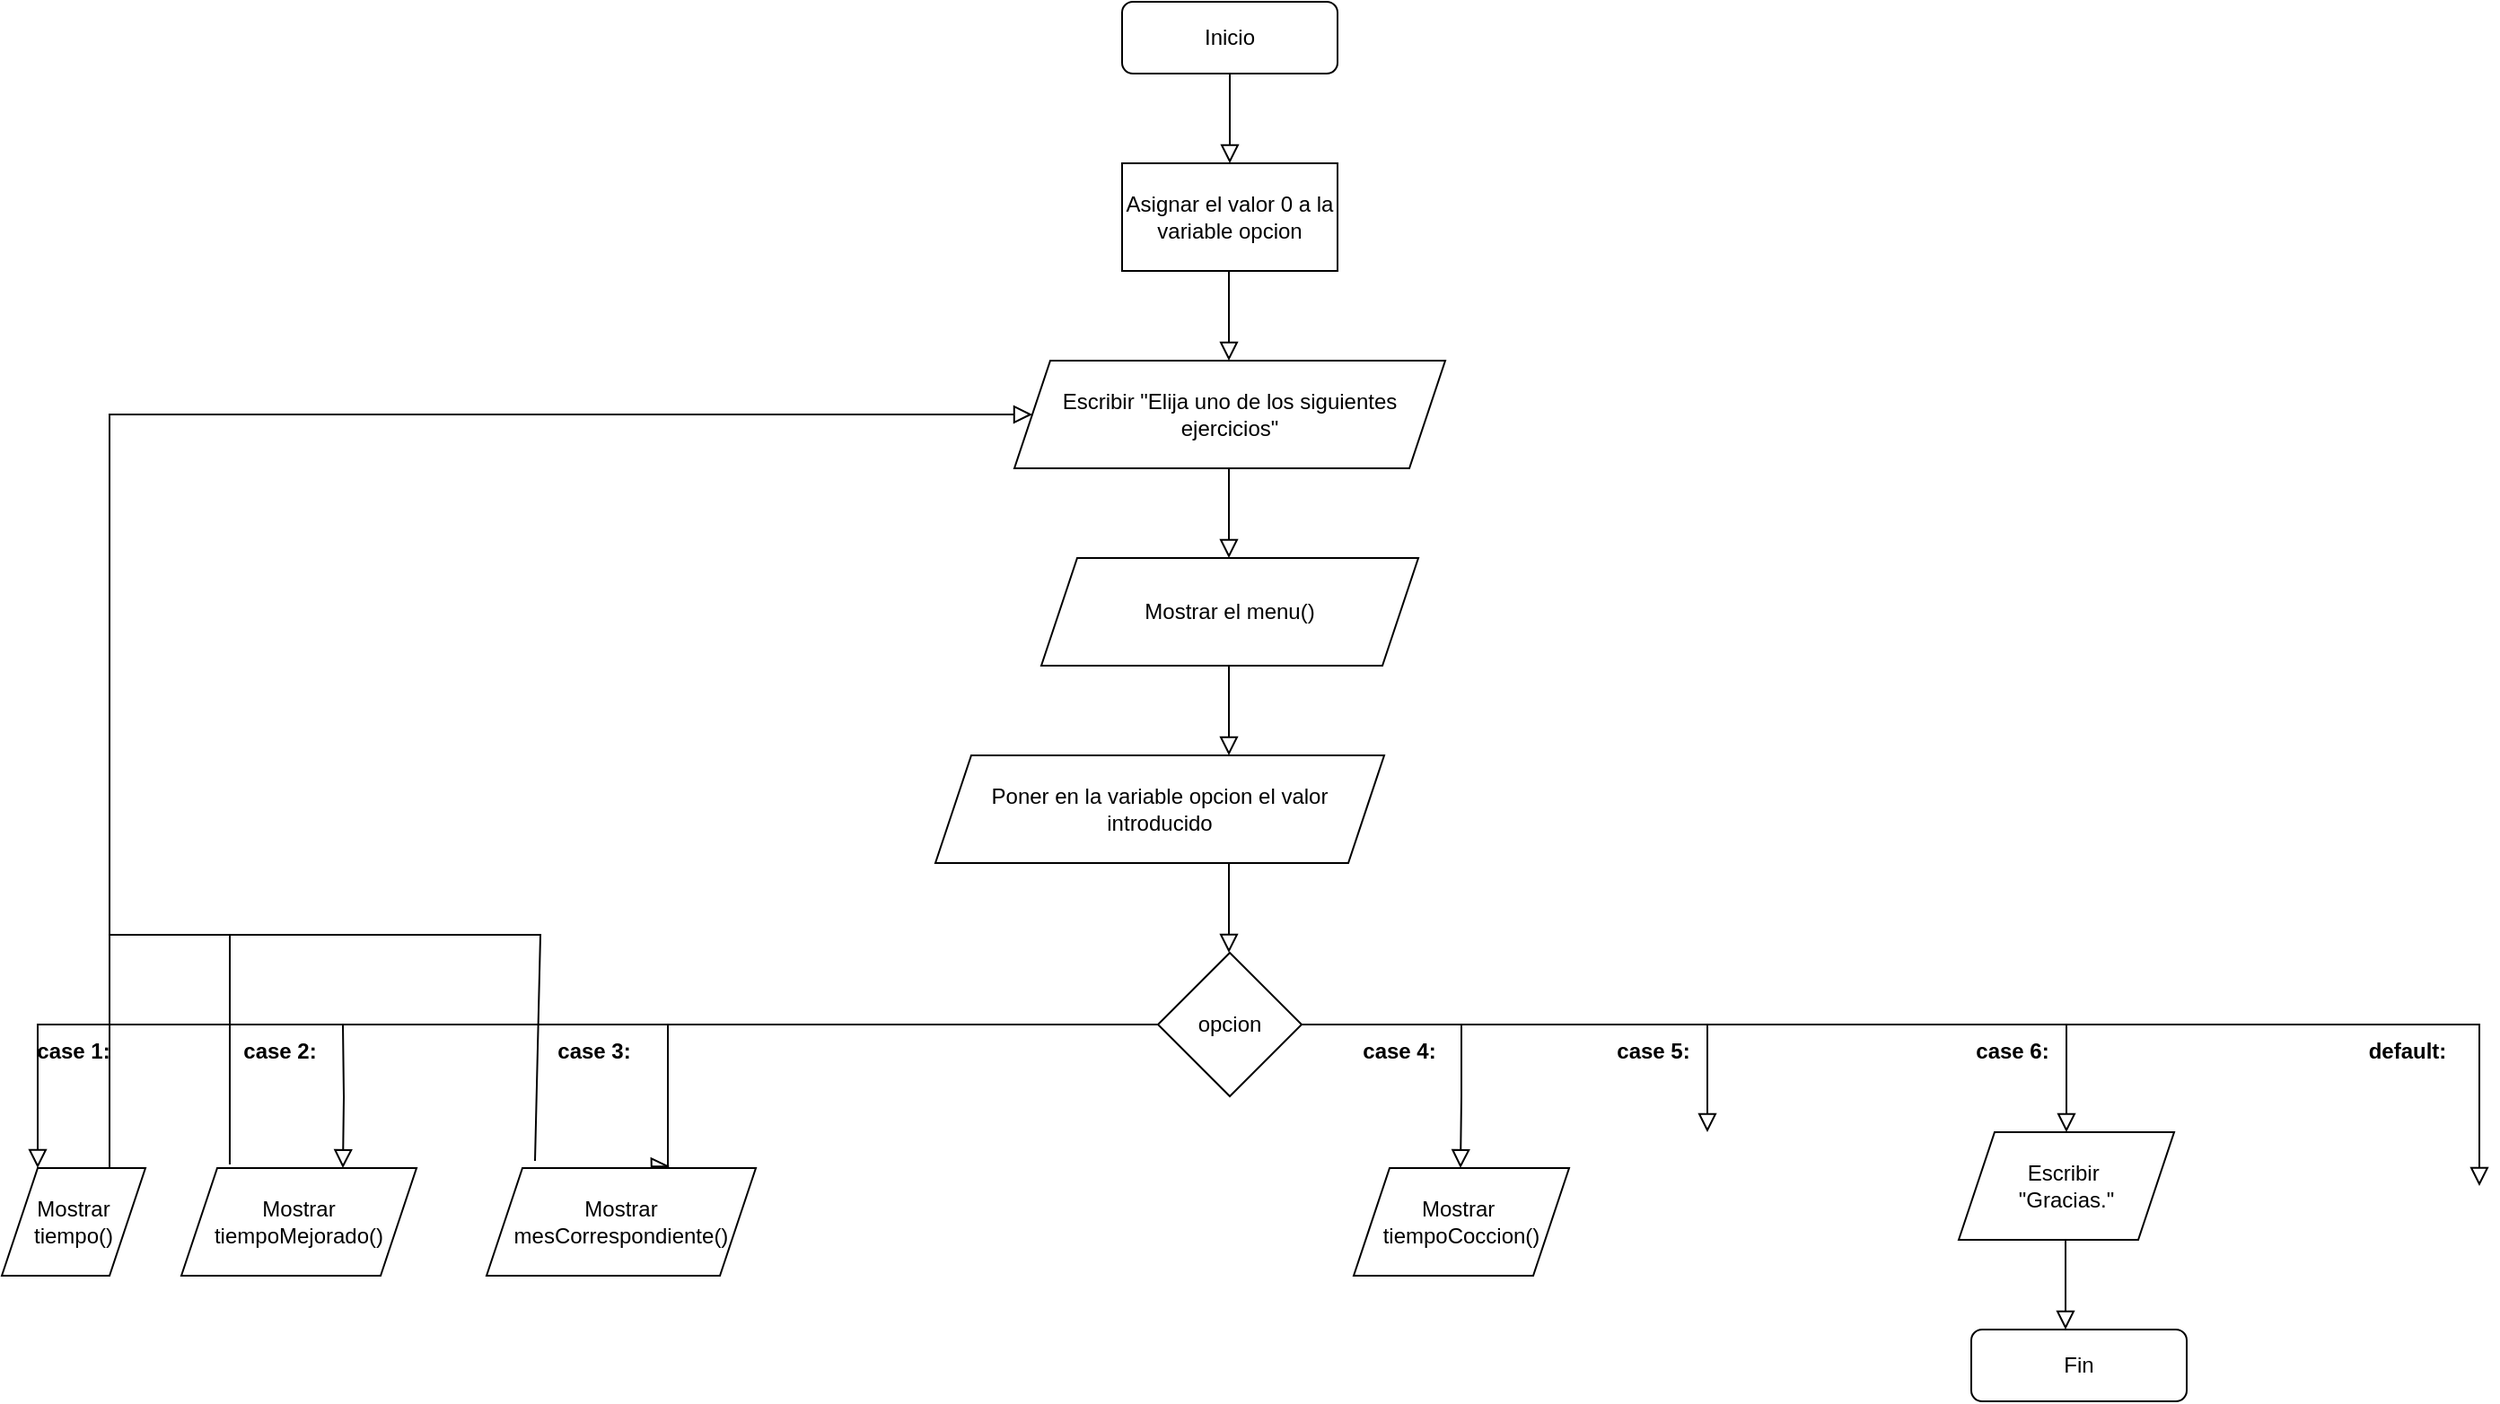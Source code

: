 <mxfile version="16.5.6" type="github">
  <diagram id="C5RBs43oDa-KdzZeNtuy" name="Page-1">
    <mxGraphModel dx="2244" dy="794" grid="1" gridSize="10" guides="1" tooltips="1" connect="1" arrows="1" fold="1" page="1" pageScale="1" pageWidth="827" pageHeight="1169" math="0" shadow="0">
      <root>
        <mxCell id="WIyWlLk6GJQsqaUBKTNV-0" />
        <mxCell id="WIyWlLk6GJQsqaUBKTNV-1" parent="WIyWlLk6GJQsqaUBKTNV-0" />
        <mxCell id="WIyWlLk6GJQsqaUBKTNV-2" value="" style="rounded=0;html=1;jettySize=auto;orthogonalLoop=1;fontSize=11;endArrow=block;endFill=0;endSize=8;strokeWidth=1;shadow=0;labelBackgroundColor=none;edgeStyle=orthogonalEdgeStyle;" parent="WIyWlLk6GJQsqaUBKTNV-1" source="WIyWlLk6GJQsqaUBKTNV-3" edge="1">
          <mxGeometry relative="1" as="geometry">
            <mxPoint x="414" y="100" as="targetPoint" />
          </mxGeometry>
        </mxCell>
        <mxCell id="WIyWlLk6GJQsqaUBKTNV-3" value="Inicio" style="rounded=1;whiteSpace=wrap;html=1;fontSize=12;glass=0;strokeWidth=1;shadow=0;" parent="WIyWlLk6GJQsqaUBKTNV-1" vertex="1">
          <mxGeometry x="354" y="10" width="120" height="40" as="geometry" />
        </mxCell>
        <mxCell id="WIyWlLk6GJQsqaUBKTNV-11" value="Fin" style="rounded=1;whiteSpace=wrap;html=1;fontSize=12;glass=0;strokeWidth=1;shadow=0;" parent="WIyWlLk6GJQsqaUBKTNV-1" vertex="1">
          <mxGeometry x="827" y="750" width="120" height="40" as="geometry" />
        </mxCell>
        <mxCell id="yyxiZFKW22LoZUIJejNY-0" value="Asignar el valor 0 a la variable opcion" style="rounded=0;whiteSpace=wrap;html=1;" vertex="1" parent="WIyWlLk6GJQsqaUBKTNV-1">
          <mxGeometry x="354" y="100" width="120" height="60" as="geometry" />
        </mxCell>
        <mxCell id="yyxiZFKW22LoZUIJejNY-1" value="" style="rounded=0;html=1;jettySize=auto;orthogonalLoop=1;fontSize=11;endArrow=block;endFill=0;endSize=8;strokeWidth=1;shadow=0;labelBackgroundColor=none;edgeStyle=orthogonalEdgeStyle;" edge="1" parent="WIyWlLk6GJQsqaUBKTNV-1">
          <mxGeometry relative="1" as="geometry">
            <mxPoint x="413.5" y="160" as="sourcePoint" />
            <mxPoint x="413.5" y="210" as="targetPoint" />
          </mxGeometry>
        </mxCell>
        <mxCell id="yyxiZFKW22LoZUIJejNY-2" value="Escribir &quot;Elija uno de los siguientes ejercicios&quot;" style="shape=parallelogram;perimeter=parallelogramPerimeter;whiteSpace=wrap;html=1;fixedSize=1;" vertex="1" parent="WIyWlLk6GJQsqaUBKTNV-1">
          <mxGeometry x="294" y="210" width="240" height="60" as="geometry" />
        </mxCell>
        <mxCell id="yyxiZFKW22LoZUIJejNY-3" value="" style="rounded=0;html=1;jettySize=auto;orthogonalLoop=1;fontSize=11;endArrow=block;endFill=0;endSize=8;strokeWidth=1;shadow=0;labelBackgroundColor=none;edgeStyle=orthogonalEdgeStyle;" edge="1" parent="WIyWlLk6GJQsqaUBKTNV-1">
          <mxGeometry relative="1" as="geometry">
            <mxPoint x="413.5" y="270" as="sourcePoint" />
            <mxPoint x="413.5" y="320" as="targetPoint" />
          </mxGeometry>
        </mxCell>
        <mxCell id="yyxiZFKW22LoZUIJejNY-4" value="Mostrar el menu()" style="shape=parallelogram;perimeter=parallelogramPerimeter;whiteSpace=wrap;html=1;fixedSize=1;" vertex="1" parent="WIyWlLk6GJQsqaUBKTNV-1">
          <mxGeometry x="309" y="320" width="210" height="60" as="geometry" />
        </mxCell>
        <mxCell id="yyxiZFKW22LoZUIJejNY-5" value="" style="rounded=0;html=1;jettySize=auto;orthogonalLoop=1;fontSize=11;endArrow=block;endFill=0;endSize=8;strokeWidth=1;shadow=0;labelBackgroundColor=none;edgeStyle=orthogonalEdgeStyle;" edge="1" parent="WIyWlLk6GJQsqaUBKTNV-1">
          <mxGeometry relative="1" as="geometry">
            <mxPoint x="413.5" y="380" as="sourcePoint" />
            <mxPoint x="413.5" y="430" as="targetPoint" />
          </mxGeometry>
        </mxCell>
        <mxCell id="yyxiZFKW22LoZUIJejNY-6" value="Poner en la variable opcion el valor introducido" style="shape=parallelogram;perimeter=parallelogramPerimeter;whiteSpace=wrap;html=1;fixedSize=1;" vertex="1" parent="WIyWlLk6GJQsqaUBKTNV-1">
          <mxGeometry x="250" y="430" width="250" height="60" as="geometry" />
        </mxCell>
        <mxCell id="yyxiZFKW22LoZUIJejNY-7" value="" style="rounded=0;html=1;jettySize=auto;orthogonalLoop=1;fontSize=11;endArrow=block;endFill=0;endSize=8;strokeWidth=1;shadow=0;labelBackgroundColor=none;edgeStyle=orthogonalEdgeStyle;" edge="1" parent="WIyWlLk6GJQsqaUBKTNV-1">
          <mxGeometry relative="1" as="geometry">
            <mxPoint x="413.5" y="490" as="sourcePoint" />
            <mxPoint x="413.5" y="540" as="targetPoint" />
          </mxGeometry>
        </mxCell>
        <mxCell id="yyxiZFKW22LoZUIJejNY-8" value="opcion" style="rhombus;whiteSpace=wrap;html=1;" vertex="1" parent="WIyWlLk6GJQsqaUBKTNV-1">
          <mxGeometry x="374" y="540" width="80" height="80" as="geometry" />
        </mxCell>
        <mxCell id="yyxiZFKW22LoZUIJejNY-14" value="&lt;b&gt;case 1:&lt;/b&gt;" style="text;html=1;strokeColor=none;fillColor=none;align=center;verticalAlign=middle;whiteSpace=wrap;rounded=0;" vertex="1" parent="WIyWlLk6GJQsqaUBKTNV-1">
          <mxGeometry x="-255" y="580" width="50" height="30" as="geometry" />
        </mxCell>
        <mxCell id="yyxiZFKW22LoZUIJejNY-15" value="" style="rounded=0;html=1;jettySize=auto;orthogonalLoop=1;fontSize=11;endArrow=block;endFill=0;endSize=8;strokeWidth=1;shadow=0;labelBackgroundColor=none;edgeStyle=orthogonalEdgeStyle;exitX=0;exitY=0.5;exitDx=0;exitDy=0;entryX=0.25;entryY=0;entryDx=0;entryDy=0;" edge="1" parent="WIyWlLk6GJQsqaUBKTNV-1" source="yyxiZFKW22LoZUIJejNY-8" target="yyxiZFKW22LoZUIJejNY-29">
          <mxGeometry relative="1" as="geometry">
            <mxPoint x="350" y="580" as="sourcePoint" />
            <mxPoint x="60" y="640" as="targetPoint" />
            <Array as="points">
              <mxPoint x="-250" y="580" />
            </Array>
          </mxGeometry>
        </mxCell>
        <mxCell id="yyxiZFKW22LoZUIJejNY-17" value="" style="rounded=0;html=1;jettySize=auto;orthogonalLoop=1;fontSize=11;endArrow=block;endFill=0;endSize=8;strokeWidth=1;shadow=0;labelBackgroundColor=none;edgeStyle=orthogonalEdgeStyle;entryX=0.68;entryY=-0.017;entryDx=0;entryDy=0;entryPerimeter=0;" edge="1" parent="WIyWlLk6GJQsqaUBKTNV-1" target="yyxiZFKW22LoZUIJejNY-31">
          <mxGeometry relative="1" as="geometry">
            <mxPoint x="100" y="580" as="sourcePoint" />
            <mxPoint x="100" y="650" as="targetPoint" />
            <Array as="points">
              <mxPoint x="101" y="659" />
            </Array>
          </mxGeometry>
        </mxCell>
        <mxCell id="yyxiZFKW22LoZUIJejNY-18" value="" style="rounded=0;html=1;jettySize=auto;orthogonalLoop=1;fontSize=11;endArrow=block;endFill=0;endSize=8;strokeWidth=1;shadow=0;labelBackgroundColor=none;edgeStyle=orthogonalEdgeStyle;" edge="1" parent="WIyWlLk6GJQsqaUBKTNV-1">
          <mxGeometry relative="1" as="geometry">
            <mxPoint x="543" y="580" as="sourcePoint" />
            <mxPoint x="542.5" y="660" as="targetPoint" />
            <Array as="points">
              <mxPoint x="542.5" y="620" />
              <mxPoint x="542.5" y="620" />
            </Array>
          </mxGeometry>
        </mxCell>
        <mxCell id="yyxiZFKW22LoZUIJejNY-19" value="" style="rounded=0;html=1;jettySize=auto;orthogonalLoop=1;fontSize=11;endArrow=block;endFill=0;endSize=8;strokeWidth=1;shadow=0;labelBackgroundColor=none;edgeStyle=orthogonalEdgeStyle;exitX=1;exitY=0.5;exitDx=0;exitDy=0;" edge="1" parent="WIyWlLk6GJQsqaUBKTNV-1" source="yyxiZFKW22LoZUIJejNY-8">
          <mxGeometry relative="1" as="geometry">
            <mxPoint x="539" y="580" as="sourcePoint" />
            <mxPoint x="1110" y="670" as="targetPoint" />
            <Array as="points">
              <mxPoint x="1110" y="580" />
              <mxPoint x="1110" y="650" />
            </Array>
          </mxGeometry>
        </mxCell>
        <mxCell id="yyxiZFKW22LoZUIJejNY-20" value="" style="rounded=0;html=1;jettySize=auto;orthogonalLoop=1;fontSize=11;endArrow=block;endFill=0;endSize=8;strokeWidth=1;shadow=0;labelBackgroundColor=none;edgeStyle=orthogonalEdgeStyle;" edge="1" parent="WIyWlLk6GJQsqaUBKTNV-1">
          <mxGeometry relative="1" as="geometry">
            <mxPoint x="680" y="580" as="sourcePoint" />
            <mxPoint x="680" y="640" as="targetPoint" />
          </mxGeometry>
        </mxCell>
        <mxCell id="yyxiZFKW22LoZUIJejNY-21" value="" style="rounded=0;html=1;jettySize=auto;orthogonalLoop=1;fontSize=11;endArrow=block;endFill=0;endSize=8;strokeWidth=1;shadow=0;labelBackgroundColor=none;edgeStyle=orthogonalEdgeStyle;" edge="1" parent="WIyWlLk6GJQsqaUBKTNV-1">
          <mxGeometry relative="1" as="geometry">
            <mxPoint x="880" y="580" as="sourcePoint" />
            <mxPoint x="880" y="640" as="targetPoint" />
          </mxGeometry>
        </mxCell>
        <mxCell id="yyxiZFKW22LoZUIJejNY-23" value="&lt;b&gt;case 2:&lt;/b&gt;" style="text;html=1;strokeColor=none;fillColor=none;align=center;verticalAlign=middle;whiteSpace=wrap;rounded=0;" vertex="1" parent="WIyWlLk6GJQsqaUBKTNV-1">
          <mxGeometry x="-140" y="580" width="50" height="30" as="geometry" />
        </mxCell>
        <mxCell id="yyxiZFKW22LoZUIJejNY-24" value="&lt;b&gt;case 3:&lt;/b&gt;" style="text;html=1;strokeColor=none;fillColor=none;align=center;verticalAlign=middle;whiteSpace=wrap;rounded=0;" vertex="1" parent="WIyWlLk6GJQsqaUBKTNV-1">
          <mxGeometry x="30" y="580" width="60" height="30" as="geometry" />
        </mxCell>
        <mxCell id="yyxiZFKW22LoZUIJejNY-25" value="&lt;b&gt;case 4:&lt;/b&gt;" style="text;html=1;strokeColor=none;fillColor=none;align=center;verticalAlign=middle;whiteSpace=wrap;rounded=0;" vertex="1" parent="WIyWlLk6GJQsqaUBKTNV-1">
          <mxGeometry x="483" y="580" width="51" height="30" as="geometry" />
        </mxCell>
        <mxCell id="yyxiZFKW22LoZUIJejNY-26" value="&lt;b&gt;case 5:&lt;/b&gt;" style="text;html=1;strokeColor=none;fillColor=none;align=center;verticalAlign=middle;whiteSpace=wrap;rounded=0;" vertex="1" parent="WIyWlLk6GJQsqaUBKTNV-1">
          <mxGeometry x="620" y="580" width="60" height="30" as="geometry" />
        </mxCell>
        <mxCell id="yyxiZFKW22LoZUIJejNY-27" value="&lt;b&gt;case 6:&lt;/b&gt;" style="text;html=1;strokeColor=none;fillColor=none;align=center;verticalAlign=middle;whiteSpace=wrap;rounded=0;" vertex="1" parent="WIyWlLk6GJQsqaUBKTNV-1">
          <mxGeometry x="820" y="580" width="60" height="30" as="geometry" />
        </mxCell>
        <mxCell id="yyxiZFKW22LoZUIJejNY-28" value="&lt;b&gt;default:&lt;/b&gt;" style="text;html=1;strokeColor=none;fillColor=none;align=center;verticalAlign=middle;whiteSpace=wrap;rounded=0;" vertex="1" parent="WIyWlLk6GJQsqaUBKTNV-1">
          <mxGeometry x="1040" y="580" width="60" height="30" as="geometry" />
        </mxCell>
        <mxCell id="yyxiZFKW22LoZUIJejNY-29" value="Mostrar &lt;br&gt;tiempo()" style="shape=parallelogram;perimeter=parallelogramPerimeter;whiteSpace=wrap;html=1;fixedSize=1;" vertex="1" parent="WIyWlLk6GJQsqaUBKTNV-1">
          <mxGeometry x="-270" y="660" width="80" height="60" as="geometry" />
        </mxCell>
        <mxCell id="yyxiZFKW22LoZUIJejNY-30" value="Mostrar&lt;br&gt;tiempoMejorado()" style="shape=parallelogram;perimeter=parallelogramPerimeter;whiteSpace=wrap;html=1;fixedSize=1;" vertex="1" parent="WIyWlLk6GJQsqaUBKTNV-1">
          <mxGeometry x="-170" y="660" width="131" height="60" as="geometry" />
        </mxCell>
        <mxCell id="yyxiZFKW22LoZUIJejNY-31" value="Mostrar mesCorrespondiente()" style="shape=parallelogram;perimeter=parallelogramPerimeter;whiteSpace=wrap;html=1;fixedSize=1;" vertex="1" parent="WIyWlLk6GJQsqaUBKTNV-1">
          <mxGeometry y="660" width="150" height="60" as="geometry" />
        </mxCell>
        <mxCell id="yyxiZFKW22LoZUIJejNY-35" value="Mostrar&amp;nbsp;&lt;br&gt;tiempoCoccion()" style="shape=parallelogram;perimeter=parallelogramPerimeter;whiteSpace=wrap;html=1;fixedSize=1;" vertex="1" parent="WIyWlLk6GJQsqaUBKTNV-1">
          <mxGeometry x="483" y="660" width="120" height="60" as="geometry" />
        </mxCell>
        <mxCell id="yyxiZFKW22LoZUIJejNY-39" value="" style="rounded=0;html=1;jettySize=auto;orthogonalLoop=1;fontSize=11;endArrow=block;endFill=0;endSize=8;strokeWidth=1;shadow=0;labelBackgroundColor=none;edgeStyle=orthogonalEdgeStyle;entryX=0;entryY=0.5;entryDx=0;entryDy=0;exitX=0.75;exitY=0;exitDx=0;exitDy=0;" edge="1" parent="WIyWlLk6GJQsqaUBKTNV-1" source="yyxiZFKW22LoZUIJejNY-29" target="yyxiZFKW22LoZUIJejNY-2">
          <mxGeometry relative="1" as="geometry">
            <mxPoint x="89" y="350" as="sourcePoint" />
            <mxPoint x="270" y="240" as="targetPoint" />
            <Array as="points">
              <mxPoint x="-210" y="240" />
            </Array>
          </mxGeometry>
        </mxCell>
        <mxCell id="yyxiZFKW22LoZUIJejNY-42" value="" style="endArrow=none;html=1;rounded=0;exitX=0.206;exitY=-0.033;exitDx=0;exitDy=0;exitPerimeter=0;" edge="1" parent="WIyWlLk6GJQsqaUBKTNV-1" source="yyxiZFKW22LoZUIJejNY-30">
          <mxGeometry width="50" height="50" relative="1" as="geometry">
            <mxPoint x="390" y="390" as="sourcePoint" />
            <mxPoint x="30" y="530" as="targetPoint" />
            <Array as="points">
              <mxPoint x="-143" y="530" />
            </Array>
          </mxGeometry>
        </mxCell>
        <mxCell id="yyxiZFKW22LoZUIJejNY-43" value="" style="endArrow=none;html=1;rounded=0;exitX=0.18;exitY=-0.067;exitDx=0;exitDy=0;exitPerimeter=0;" edge="1" parent="WIyWlLk6GJQsqaUBKTNV-1" source="yyxiZFKW22LoZUIJejNY-31">
          <mxGeometry width="50" height="50" relative="1" as="geometry">
            <mxPoint x="390" y="390" as="sourcePoint" />
            <mxPoint x="-210" y="530" as="targetPoint" />
            <Array as="points">
              <mxPoint x="30" y="530" />
            </Array>
          </mxGeometry>
        </mxCell>
        <mxCell id="yyxiZFKW22LoZUIJejNY-46" value="Escribir&amp;nbsp;&lt;br&gt;&quot;Gracias.&quot;" style="shape=parallelogram;perimeter=parallelogramPerimeter;whiteSpace=wrap;html=1;fixedSize=1;" vertex="1" parent="WIyWlLk6GJQsqaUBKTNV-1">
          <mxGeometry x="820" y="640" width="120" height="60" as="geometry" />
        </mxCell>
        <mxCell id="yyxiZFKW22LoZUIJejNY-47" value="" style="rounded=0;html=1;jettySize=auto;orthogonalLoop=1;fontSize=11;endArrow=block;endFill=0;endSize=8;strokeWidth=1;shadow=0;labelBackgroundColor=none;edgeStyle=orthogonalEdgeStyle;" edge="1" parent="WIyWlLk6GJQsqaUBKTNV-1">
          <mxGeometry relative="1" as="geometry">
            <mxPoint x="879.5" y="700" as="sourcePoint" />
            <mxPoint x="879.5" y="750" as="targetPoint" />
          </mxGeometry>
        </mxCell>
        <mxCell id="yyxiZFKW22LoZUIJejNY-48" value="" style="rounded=0;html=1;jettySize=auto;orthogonalLoop=1;fontSize=11;endArrow=block;endFill=0;endSize=8;strokeWidth=1;shadow=0;labelBackgroundColor=none;edgeStyle=orthogonalEdgeStyle;entryX=0.687;entryY=0;entryDx=0;entryDy=0;entryPerimeter=0;" edge="1" parent="WIyWlLk6GJQsqaUBKTNV-1" target="yyxiZFKW22LoZUIJejNY-30">
          <mxGeometry relative="1" as="geometry">
            <mxPoint x="-80" y="580" as="sourcePoint" />
            <mxPoint x="-80" y="630" as="targetPoint" />
          </mxGeometry>
        </mxCell>
      </root>
    </mxGraphModel>
  </diagram>
</mxfile>
